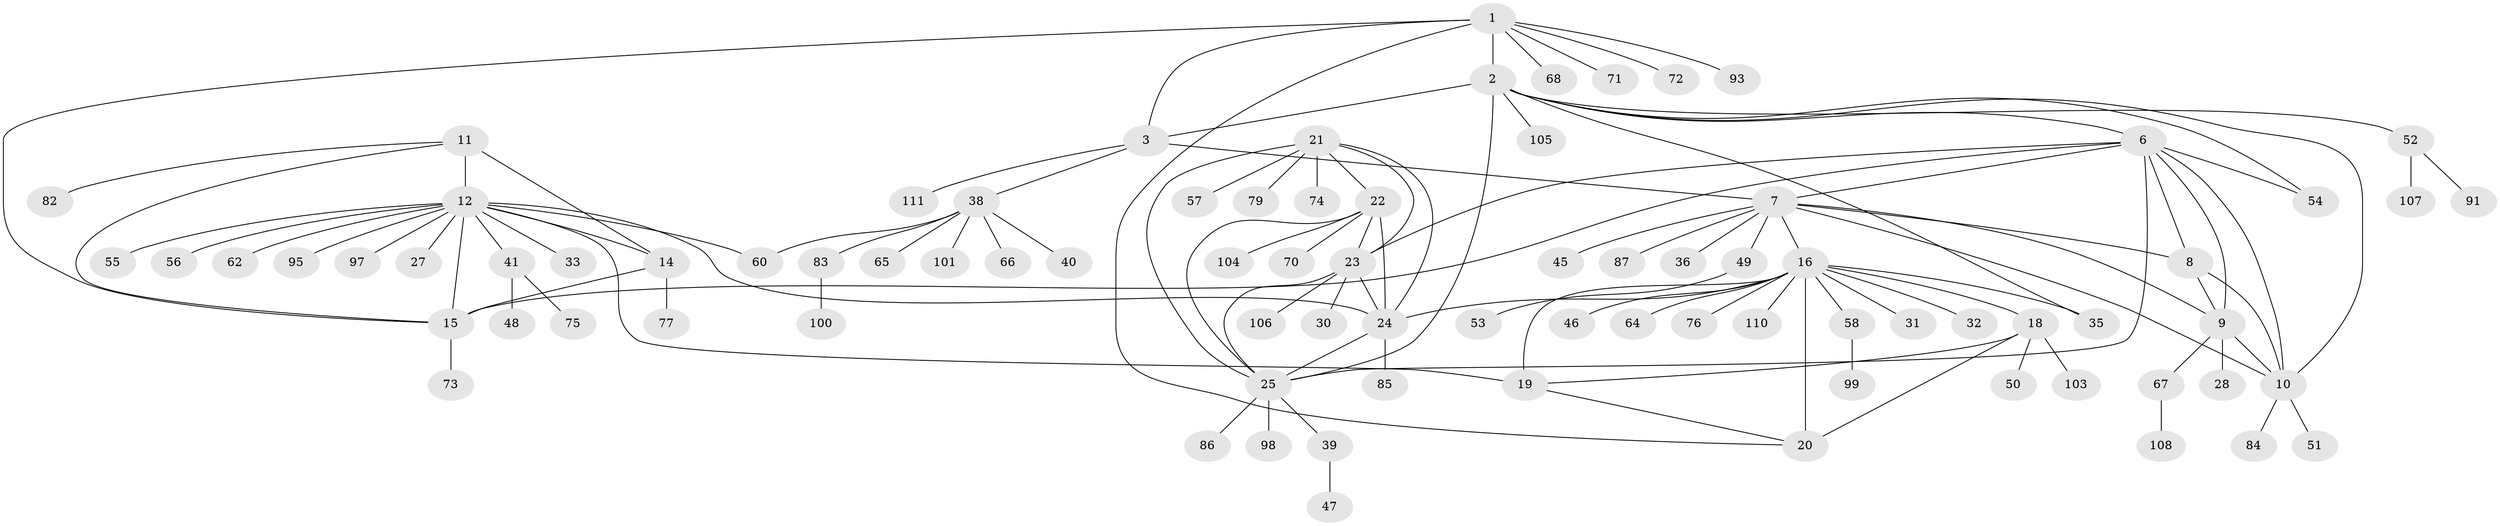 // Generated by graph-tools (version 1.1) at 2025/52/02/27/25 19:52:16]
// undirected, 85 vertices, 115 edges
graph export_dot {
graph [start="1"]
  node [color=gray90,style=filled];
  1 [super="+5"];
  2 [super="+4"];
  3 [super="+109"];
  6 [super="+34"];
  7 [super="+102"];
  8 [super="+42"];
  9;
  10 [super="+37"];
  11;
  12 [super="+13"];
  14;
  15 [super="+26"];
  16 [super="+17"];
  18 [super="+88"];
  19 [super="+43"];
  20 [super="+63"];
  21 [super="+29"];
  22 [super="+44"];
  23;
  24 [super="+81"];
  25 [super="+89"];
  27;
  28;
  30 [super="+69"];
  31;
  32;
  33;
  35 [super="+78"];
  36;
  38 [super="+80"];
  39;
  40;
  41 [super="+59"];
  45;
  46;
  47;
  48;
  49 [super="+61"];
  50;
  51;
  52 [super="+96"];
  53 [super="+94"];
  54;
  55;
  56;
  57;
  58;
  60;
  62;
  64;
  65;
  66;
  67 [super="+92"];
  68 [super="+90"];
  70;
  71;
  72;
  73;
  74;
  75;
  76;
  77;
  79;
  82;
  83;
  84;
  85;
  86;
  87 [super="+112"];
  91;
  93;
  95;
  97;
  98;
  99;
  100;
  101;
  103;
  104;
  105;
  106;
  107;
  108;
  110;
  111;
  1 -- 2 [weight=4];
  1 -- 3 [weight=2];
  1 -- 15;
  1 -- 20;
  1 -- 68;
  1 -- 71;
  1 -- 72;
  1 -- 93;
  2 -- 3 [weight=2];
  2 -- 25;
  2 -- 105;
  2 -- 6;
  2 -- 52;
  2 -- 54;
  2 -- 10;
  2 -- 35;
  3 -- 38;
  3 -- 111;
  3 -- 7;
  6 -- 7;
  6 -- 8;
  6 -- 9;
  6 -- 10;
  6 -- 15;
  6 -- 23;
  6 -- 54;
  6 -- 25;
  7 -- 8;
  7 -- 9;
  7 -- 10;
  7 -- 36;
  7 -- 45;
  7 -- 49;
  7 -- 87;
  7 -- 16;
  8 -- 9;
  8 -- 10;
  9 -- 10;
  9 -- 28;
  9 -- 67;
  10 -- 51;
  10 -- 84;
  11 -- 12 [weight=2];
  11 -- 14;
  11 -- 15;
  11 -- 82;
  12 -- 14 [weight=2];
  12 -- 15 [weight=2];
  12 -- 19;
  12 -- 24;
  12 -- 33;
  12 -- 41;
  12 -- 60;
  12 -- 95;
  12 -- 97;
  12 -- 55;
  12 -- 56;
  12 -- 27;
  12 -- 62;
  14 -- 15;
  14 -- 77;
  15 -- 73;
  16 -- 18 [weight=2];
  16 -- 19 [weight=2];
  16 -- 20 [weight=2];
  16 -- 32;
  16 -- 35;
  16 -- 110;
  16 -- 64;
  16 -- 76;
  16 -- 46;
  16 -- 24;
  16 -- 58;
  16 -- 31;
  18 -- 19;
  18 -- 20;
  18 -- 50;
  18 -- 103;
  19 -- 20;
  21 -- 22;
  21 -- 23;
  21 -- 24;
  21 -- 25;
  21 -- 57;
  21 -- 79;
  21 -- 74;
  22 -- 23;
  22 -- 24;
  22 -- 25;
  22 -- 70;
  22 -- 104;
  23 -- 24;
  23 -- 25;
  23 -- 30;
  23 -- 106;
  24 -- 25;
  24 -- 85;
  25 -- 39;
  25 -- 86;
  25 -- 98;
  38 -- 40;
  38 -- 60;
  38 -- 65;
  38 -- 66;
  38 -- 83;
  38 -- 101;
  39 -- 47;
  41 -- 48;
  41 -- 75;
  49 -- 53;
  52 -- 91;
  52 -- 107;
  58 -- 99;
  67 -- 108;
  83 -- 100;
}
